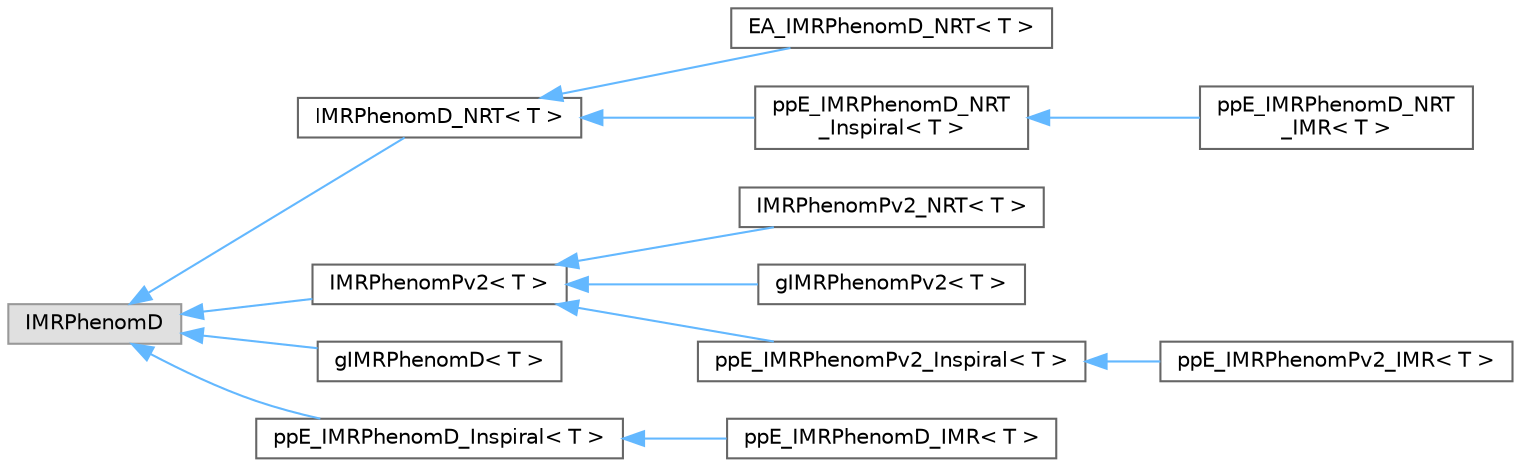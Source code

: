 digraph "Graphical Class Hierarchy"
{
 // LATEX_PDF_SIZE
  bgcolor="transparent";
  edge [fontname=Helvetica,fontsize=10,labelfontname=Helvetica,labelfontsize=10];
  node [fontname=Helvetica,fontsize=10,shape=box,height=0.2,width=0.4];
  rankdir="LR";
  Node0 [id="Node000000",label="IMRPhenomD",height=0.2,width=0.4,color="grey60", fillcolor="#E0E0E0", style="filled",tooltip=" "];
  Node0 -> Node1 [id="edge13_Node000000_Node000001",dir="back",color="steelblue1",style="solid",tooltip=" "];
  Node1 [id="Node000001",label="IMRPhenomD_NRT\< T \>",height=0.2,width=0.4,color="grey40", fillcolor="white", style="filled",URL="$classIMRPhenomD__NRT.html",tooltip=" "];
  Node1 -> Node2 [id="edge14_Node000001_Node000002",dir="back",color="steelblue1",style="solid",tooltip=" "];
  Node2 [id="Node000002",label="EA_IMRPhenomD_NRT\< T \>",height=0.2,width=0.4,color="grey40", fillcolor="white", style="filled",URL="$classEA__IMRPhenomD__NRT.html",tooltip=" "];
  Node1 -> Node3 [id="edge15_Node000001_Node000003",dir="back",color="steelblue1",style="solid",tooltip=" "];
  Node3 [id="Node000003",label="ppE_IMRPhenomD_NRT\l_Inspiral\< T \>",height=0.2,width=0.4,color="grey40", fillcolor="white", style="filled",URL="$classppE__IMRPhenomD__NRT__Inspiral.html",tooltip=" "];
  Node3 -> Node4 [id="edge16_Node000003_Node000004",dir="back",color="steelblue1",style="solid",tooltip=" "];
  Node4 [id="Node000004",label="ppE_IMRPhenomD_NRT\l_IMR\< T \>",height=0.2,width=0.4,color="grey40", fillcolor="white", style="filled",URL="$classppE__IMRPhenomD__NRT__IMR.html",tooltip=" "];
  Node0 -> Node5 [id="edge17_Node000000_Node000005",dir="back",color="steelblue1",style="solid",tooltip=" "];
  Node5 [id="Node000005",label="IMRPhenomPv2\< T \>",height=0.2,width=0.4,color="grey40", fillcolor="white", style="filled",URL="$classIMRPhenomPv2.html",tooltip=" "];
  Node5 -> Node6 [id="edge18_Node000005_Node000006",dir="back",color="steelblue1",style="solid",tooltip=" "];
  Node6 [id="Node000006",label="IMRPhenomPv2_NRT\< T \>",height=0.2,width=0.4,color="grey40", fillcolor="white", style="filled",URL="$classIMRPhenomPv2__NRT.html",tooltip=" "];
  Node5 -> Node7 [id="edge19_Node000005_Node000007",dir="back",color="steelblue1",style="solid",tooltip=" "];
  Node7 [id="Node000007",label="gIMRPhenomPv2\< T \>",height=0.2,width=0.4,color="grey40", fillcolor="white", style="filled",URL="$classgIMRPhenomPv2.html",tooltip=" "];
  Node5 -> Node8 [id="edge20_Node000005_Node000008",dir="back",color="steelblue1",style="solid",tooltip=" "];
  Node8 [id="Node000008",label="ppE_IMRPhenomPv2_Inspiral\< T \>",height=0.2,width=0.4,color="grey40", fillcolor="white", style="filled",URL="$classppE__IMRPhenomPv2__Inspiral.html",tooltip=" "];
  Node8 -> Node9 [id="edge21_Node000008_Node000009",dir="back",color="steelblue1",style="solid",tooltip=" "];
  Node9 [id="Node000009",label="ppE_IMRPhenomPv2_IMR\< T \>",height=0.2,width=0.4,color="grey40", fillcolor="white", style="filled",URL="$classppE__IMRPhenomPv2__IMR.html",tooltip=" "];
  Node0 -> Node10 [id="edge22_Node000000_Node000010",dir="back",color="steelblue1",style="solid",tooltip=" "];
  Node10 [id="Node000010",label="gIMRPhenomD\< T \>",height=0.2,width=0.4,color="grey40", fillcolor="white", style="filled",URL="$classgIMRPhenomD.html",tooltip=" "];
  Node0 -> Node11 [id="edge23_Node000000_Node000011",dir="back",color="steelblue1",style="solid",tooltip=" "];
  Node11 [id="Node000011",label="ppE_IMRPhenomD_Inspiral\< T \>",height=0.2,width=0.4,color="grey40", fillcolor="white", style="filled",URL="$classppE__IMRPhenomD__Inspiral.html",tooltip=" "];
  Node11 -> Node12 [id="edge24_Node000011_Node000012",dir="back",color="steelblue1",style="solid",tooltip=" "];
  Node12 [id="Node000012",label="ppE_IMRPhenomD_IMR\< T \>",height=0.2,width=0.4,color="grey40", fillcolor="white", style="filled",URL="$classppE__IMRPhenomD__IMR.html",tooltip=" "];
}
